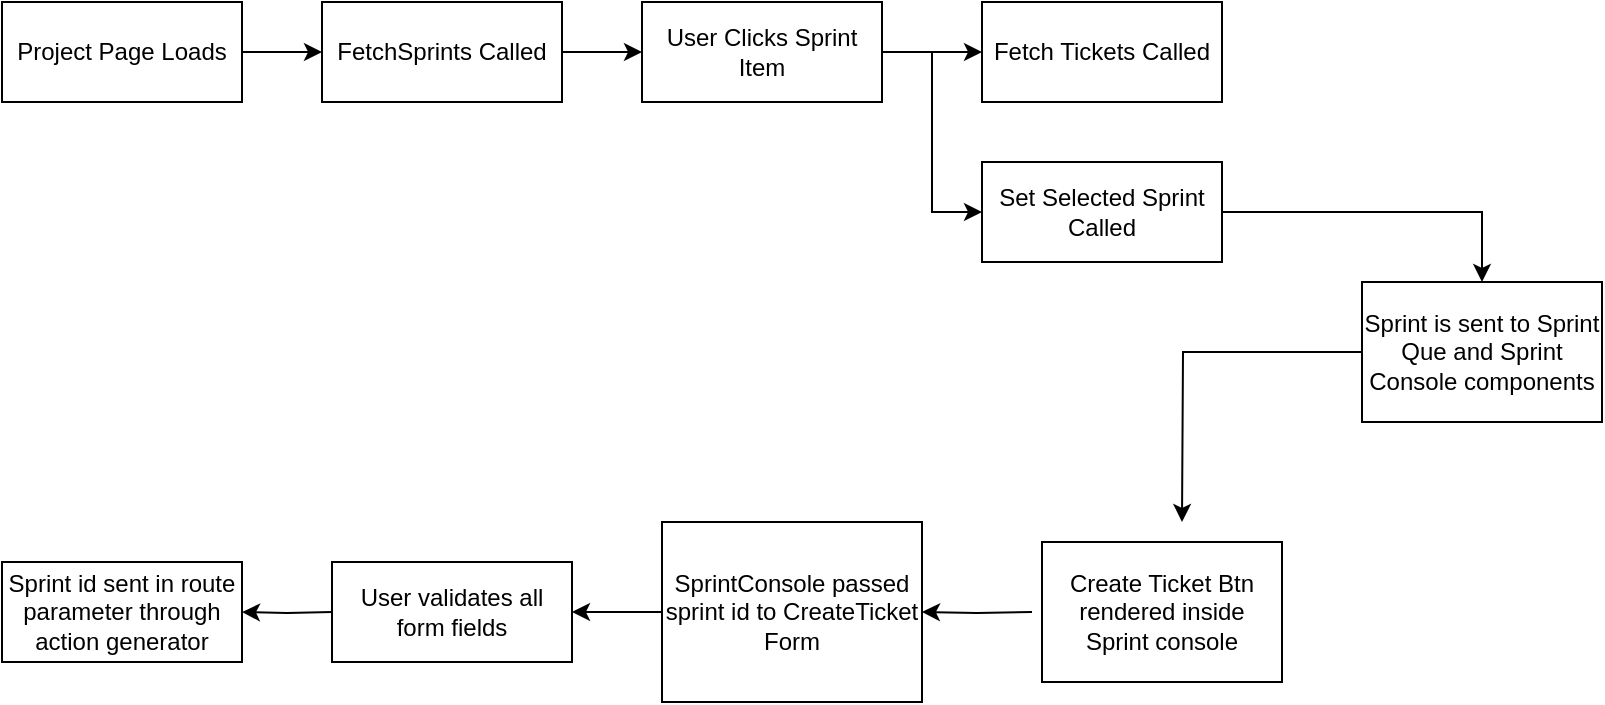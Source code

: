 <mxfile version="13.0.8" type="device"><diagram id="2PXcuBRM4wTRTupTzvYc" name="Page-1"><mxGraphModel dx="933" dy="542" grid="1" gridSize="10" guides="1" tooltips="1" connect="1" arrows="1" fold="1" page="1" pageScale="1" pageWidth="850" pageHeight="1100" math="0" shadow="0"><root><mxCell id="0"/><mxCell id="1" parent="0"/><mxCell id="7KaYgegC6LNqQ9cUiLf_-38" value="" style="group" vertex="1" connectable="0" parent="1"><mxGeometry x="40" y="40" width="120" height="50" as="geometry"/></mxCell><mxCell id="7KaYgegC6LNqQ9cUiLf_-35" value="" style="rounded=0;whiteSpace=wrap;html=1;" vertex="1" parent="7KaYgegC6LNqQ9cUiLf_-38"><mxGeometry width="120" height="50" as="geometry"/></mxCell><mxCell id="7KaYgegC6LNqQ9cUiLf_-37" value="Project Page Loads" style="text;html=1;strokeColor=none;fillColor=none;align=center;verticalAlign=middle;whiteSpace=wrap;rounded=0;" vertex="1" parent="7KaYgegC6LNqQ9cUiLf_-38"><mxGeometry y="15" width="120" height="20" as="geometry"/></mxCell><mxCell id="7KaYgegC6LNqQ9cUiLf_-39" value="" style="group" vertex="1" connectable="0" parent="1"><mxGeometry x="200" y="40" width="120" height="50" as="geometry"/></mxCell><mxCell id="7KaYgegC6LNqQ9cUiLf_-40" value="" style="rounded=0;whiteSpace=wrap;html=1;" vertex="1" parent="7KaYgegC6LNqQ9cUiLf_-39"><mxGeometry width="120" height="50" as="geometry"/></mxCell><mxCell id="7KaYgegC6LNqQ9cUiLf_-41" value="FetchSprints Called" style="text;html=1;strokeColor=none;fillColor=none;align=center;verticalAlign=middle;whiteSpace=wrap;rounded=0;" vertex="1" parent="7KaYgegC6LNqQ9cUiLf_-39"><mxGeometry y="15" width="120" height="20" as="geometry"/></mxCell><mxCell id="7KaYgegC6LNqQ9cUiLf_-42" value="" style="group" vertex="1" connectable="0" parent="1"><mxGeometry x="360" y="40" width="120" height="50" as="geometry"/></mxCell><mxCell id="7KaYgegC6LNqQ9cUiLf_-43" value="" style="rounded=0;whiteSpace=wrap;html=1;" vertex="1" parent="7KaYgegC6LNqQ9cUiLf_-42"><mxGeometry width="120" height="50" as="geometry"/></mxCell><mxCell id="7KaYgegC6LNqQ9cUiLf_-44" value="User Clicks Sprint Item" style="text;html=1;strokeColor=none;fillColor=none;align=center;verticalAlign=middle;whiteSpace=wrap;rounded=0;" vertex="1" parent="7KaYgegC6LNqQ9cUiLf_-42"><mxGeometry y="15" width="120" height="20" as="geometry"/></mxCell><mxCell id="7KaYgegC6LNqQ9cUiLf_-47" value="" style="edgeStyle=orthogonalEdgeStyle;rounded=0;orthogonalLoop=1;jettySize=auto;html=1;" edge="1" parent="1" source="7KaYgegC6LNqQ9cUiLf_-37" target="7KaYgegC6LNqQ9cUiLf_-41"><mxGeometry relative="1" as="geometry"/></mxCell><mxCell id="7KaYgegC6LNqQ9cUiLf_-48" value="" style="edgeStyle=orthogonalEdgeStyle;rounded=0;orthogonalLoop=1;jettySize=auto;html=1;" edge="1" parent="1" source="7KaYgegC6LNqQ9cUiLf_-41" target="7KaYgegC6LNqQ9cUiLf_-44"><mxGeometry relative="1" as="geometry"/></mxCell><mxCell id="7KaYgegC6LNqQ9cUiLf_-49" value="" style="group" vertex="1" connectable="0" parent="1"><mxGeometry x="530" y="40" width="120" height="50" as="geometry"/></mxCell><mxCell id="7KaYgegC6LNqQ9cUiLf_-50" value="" style="rounded=0;whiteSpace=wrap;html=1;" vertex="1" parent="7KaYgegC6LNqQ9cUiLf_-49"><mxGeometry width="120" height="50" as="geometry"/></mxCell><mxCell id="7KaYgegC6LNqQ9cUiLf_-51" value="Fetch Tickets Called" style="text;html=1;strokeColor=none;fillColor=none;align=center;verticalAlign=middle;whiteSpace=wrap;rounded=0;" vertex="1" parent="7KaYgegC6LNqQ9cUiLf_-49"><mxGeometry y="15" width="120" height="20" as="geometry"/></mxCell><mxCell id="7KaYgegC6LNqQ9cUiLf_-52" value="" style="edgeStyle=orthogonalEdgeStyle;rounded=0;orthogonalLoop=1;jettySize=auto;html=1;" edge="1" parent="1" source="7KaYgegC6LNqQ9cUiLf_-44" target="7KaYgegC6LNqQ9cUiLf_-51"><mxGeometry relative="1" as="geometry"/></mxCell><mxCell id="7KaYgegC6LNqQ9cUiLf_-53" value="" style="group" vertex="1" connectable="0" parent="1"><mxGeometry x="530" y="120" width="120" height="50" as="geometry"/></mxCell><mxCell id="7KaYgegC6LNqQ9cUiLf_-54" value="" style="rounded=0;whiteSpace=wrap;html=1;" vertex="1" parent="7KaYgegC6LNqQ9cUiLf_-53"><mxGeometry width="120" height="50" as="geometry"/></mxCell><mxCell id="7KaYgegC6LNqQ9cUiLf_-55" value="Set Selected Sprint Called" style="text;html=1;strokeColor=none;fillColor=none;align=center;verticalAlign=middle;whiteSpace=wrap;rounded=0;" vertex="1" parent="7KaYgegC6LNqQ9cUiLf_-53"><mxGeometry y="15" width="120" height="20" as="geometry"/></mxCell><mxCell id="7KaYgegC6LNqQ9cUiLf_-57" style="edgeStyle=orthogonalEdgeStyle;rounded=0;orthogonalLoop=1;jettySize=auto;html=1;entryX=0;entryY=0.5;entryDx=0;entryDy=0;" edge="1" parent="1" source="7KaYgegC6LNqQ9cUiLf_-43" target="7KaYgegC6LNqQ9cUiLf_-55"><mxGeometry relative="1" as="geometry"/></mxCell><mxCell id="7KaYgegC6LNqQ9cUiLf_-58" value="" style="group" vertex="1" connectable="0" parent="1"><mxGeometry x="720" y="180" width="120" height="70" as="geometry"/></mxCell><mxCell id="7KaYgegC6LNqQ9cUiLf_-59" value="Sprint is sent to Sprint Que and Sprint&lt;br&gt;Console components" style="rounded=0;whiteSpace=wrap;html=1;" vertex="1" parent="7KaYgegC6LNqQ9cUiLf_-58"><mxGeometry width="120" height="70" as="geometry"/></mxCell><mxCell id="7KaYgegC6LNqQ9cUiLf_-61" style="edgeStyle=orthogonalEdgeStyle;rounded=0;orthogonalLoop=1;jettySize=auto;html=1;entryX=0.5;entryY=0;entryDx=0;entryDy=0;" edge="1" parent="1" source="7KaYgegC6LNqQ9cUiLf_-55" target="7KaYgegC6LNqQ9cUiLf_-59"><mxGeometry relative="1" as="geometry"><mxPoint x="700" y="145" as="targetPoint"/></mxGeometry></mxCell><mxCell id="7KaYgegC6LNqQ9cUiLf_-62" value="" style="group" vertex="1" connectable="0" parent="1"><mxGeometry x="560" y="310" width="120" height="70" as="geometry"/></mxCell><mxCell id="7KaYgegC6LNqQ9cUiLf_-63" value="" style="rounded=0;whiteSpace=wrap;html=1;" vertex="1" parent="7KaYgegC6LNqQ9cUiLf_-62"><mxGeometry width="120" height="70" as="geometry"/></mxCell><mxCell id="7KaYgegC6LNqQ9cUiLf_-64" value="&lt;font style=&quot;font-size: 12px&quot;&gt;Create Ticket Btn rendered inside Sprint console&lt;/font&gt;" style="text;html=1;strokeColor=none;fillColor=none;align=center;verticalAlign=middle;whiteSpace=wrap;rounded=0;" vertex="1" parent="7KaYgegC6LNqQ9cUiLf_-62"><mxGeometry x="10" y="10" width="100" height="50" as="geometry"/></mxCell><mxCell id="7KaYgegC6LNqQ9cUiLf_-74" value="" style="group" vertex="1" connectable="0" parent="1"><mxGeometry x="370" y="300" width="130" height="90" as="geometry"/></mxCell><mxCell id="7KaYgegC6LNqQ9cUiLf_-71" value="" style="group" vertex="1" connectable="0" parent="7KaYgegC6LNqQ9cUiLf_-74"><mxGeometry width="130" height="90" as="geometry"/></mxCell><mxCell id="7KaYgegC6LNqQ9cUiLf_-72" value="" style="rounded=0;whiteSpace=wrap;html=1;" vertex="1" parent="7KaYgegC6LNqQ9cUiLf_-71"><mxGeometry width="130" height="90" as="geometry"/></mxCell><mxCell id="7KaYgegC6LNqQ9cUiLf_-73" value="SprintConsole passed sprint id to CreateTicket Form" style="text;html=1;strokeColor=none;fillColor=none;align=center;verticalAlign=middle;whiteSpace=wrap;rounded=0;" vertex="1" parent="7KaYgegC6LNqQ9cUiLf_-71"><mxGeometry y="9.646" width="130" height="70.714" as="geometry"/></mxCell><mxCell id="7KaYgegC6LNqQ9cUiLf_-75" value="" style="edgeStyle=orthogonalEdgeStyle;rounded=0;orthogonalLoop=1;jettySize=auto;html=1;" edge="1" parent="1" target="7KaYgegC6LNqQ9cUiLf_-73"><mxGeometry relative="1" as="geometry"><mxPoint x="555" y="345" as="sourcePoint"/></mxGeometry></mxCell><mxCell id="7KaYgegC6LNqQ9cUiLf_-76" value="" style="rounded=0;whiteSpace=wrap;html=1;" vertex="1" parent="1"><mxGeometry x="205" y="320" width="120" height="50" as="geometry"/></mxCell><mxCell id="7KaYgegC6LNqQ9cUiLf_-77" value="User validates all form fields" style="text;html=1;strokeColor=none;fillColor=none;align=center;verticalAlign=middle;whiteSpace=wrap;rounded=0;" vertex="1" parent="1"><mxGeometry x="205" y="315" width="120" height="60" as="geometry"/></mxCell><mxCell id="7KaYgegC6LNqQ9cUiLf_-78" value="" style="edgeStyle=orthogonalEdgeStyle;rounded=0;orthogonalLoop=1;jettySize=auto;html=1;" edge="1" parent="1" source="7KaYgegC6LNqQ9cUiLf_-73" target="7KaYgegC6LNqQ9cUiLf_-77"><mxGeometry relative="1" as="geometry"/></mxCell><mxCell id="7KaYgegC6LNqQ9cUiLf_-80" value="" style="rounded=0;whiteSpace=wrap;html=1;" vertex="1" parent="1"><mxGeometry x="40" y="320" width="120" height="50" as="geometry"/></mxCell><mxCell id="7KaYgegC6LNqQ9cUiLf_-81" value="Sprint id sent in route parameter through action generator" style="text;html=1;strokeColor=none;fillColor=none;align=center;verticalAlign=middle;whiteSpace=wrap;rounded=0;" vertex="1" parent="1"><mxGeometry x="40" y="315" width="120" height="60" as="geometry"/></mxCell><mxCell id="7KaYgegC6LNqQ9cUiLf_-82" value="" style="edgeStyle=orthogonalEdgeStyle;rounded=0;orthogonalLoop=1;jettySize=auto;html=1;" edge="1" parent="1" target="7KaYgegC6LNqQ9cUiLf_-81"><mxGeometry relative="1" as="geometry"><mxPoint x="205" y="345" as="sourcePoint"/></mxGeometry></mxCell><mxCell id="7KaYgegC6LNqQ9cUiLf_-85" style="edgeStyle=orthogonalEdgeStyle;rounded=0;orthogonalLoop=1;jettySize=auto;html=1;" edge="1" parent="1" source="7KaYgegC6LNqQ9cUiLf_-59"><mxGeometry relative="1" as="geometry"><mxPoint x="630" y="300" as="targetPoint"/></mxGeometry></mxCell></root></mxGraphModel></diagram></mxfile>